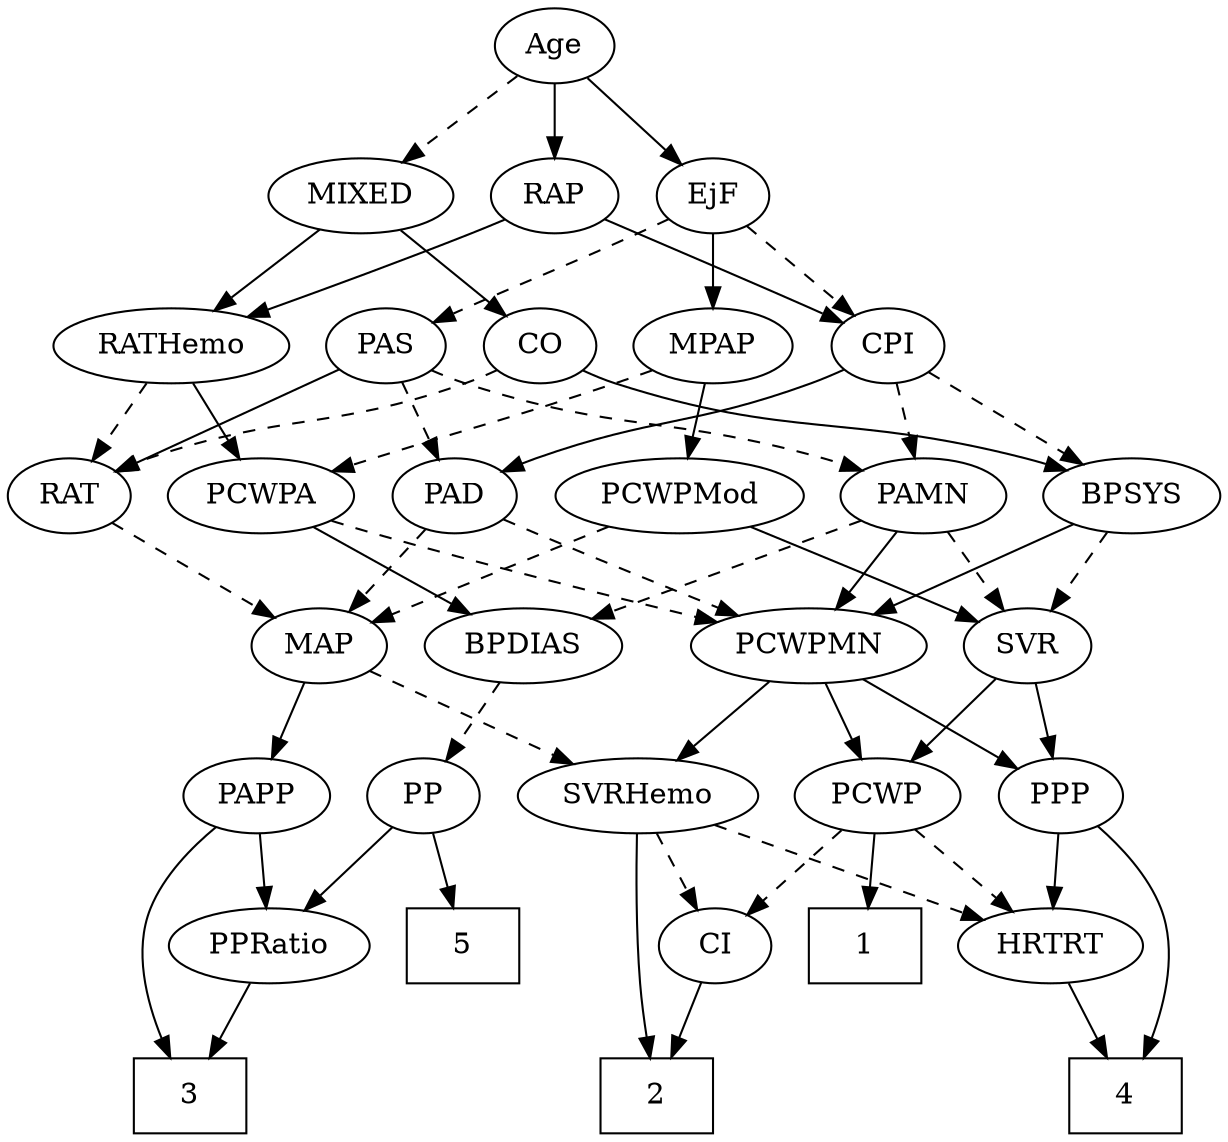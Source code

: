strict digraph {
	graph [bb="0,0,550.3,540"];
	node [label="\N"];
	1	[height=0.5,
		pos="146,90",
		shape=box,
		width=0.75];
	2	[height=0.5,
		pos="245,18",
		shape=box,
		width=0.75];
	3	[height=0.5,
		pos="448,18",
		shape=box,
		width=0.75];
	4	[height=0.5,
		pos="27,18",
		shape=box,
		width=0.75];
	5	[height=0.5,
		pos="329,90",
		shape=box,
		width=0.75];
	Age	[height=0.5,
		pos="308,522",
		width=0.75];
	EjF	[height=0.5,
		pos="235,450",
		width=0.75];
	Age -> EjF	[pos="e,249.75,465.14 293.23,506.83 282.84,496.87 268.76,483.37 257.04,472.14",
		style=solid];
	RAP	[height=0.5,
		pos="308,450",
		width=0.77632];
	Age -> RAP	[pos="e,308,468.1 308,503.7 308,495.98 308,486.71 308,478.11",
		style=solid];
	MIXED	[height=0.5,
		pos="394,450",
		width=1.1193];
	Age -> MIXED	[pos="e,375.38,466.16 324.58,507.5 336.74,497.61 353.5,483.96 367.51,472.56",
		style=dashed];
	MPAP	[height=0.5,
		pos="314,378",
		width=0.97491];
	EjF -> MPAP	[pos="e,297.06,394.01 250.61,435.17 261.7,425.34 276.83,411.93 289.53,400.69",
		style=solid];
	PAS	[height=0.5,
		pos="234,378",
		width=0.75];
	EjF -> PAS	[pos="e,234.24,396.1 234.75,431.7 234.64,423.98 234.51,414.71 234.39,406.11",
		style=dashed];
	CPI	[height=0.5,
		pos="162,378",
		width=0.75];
	EjF -> CPI	[pos="e,176.75,393.14 220.23,434.83 209.84,424.87 195.76,411.37 184.04,400.14",
		style=dashed];
	RATHemo	[height=0.5,
		pos="488,378",
		width=1.3721];
	RAP -> RATHemo	[pos="e,453.33,391.02 329.79,438.66 334.76,436.39 340.04,434.06 345,432 377.71,418.45 415.27,404.59 443.69,394.45",
		style=solid];
	RAP -> CPI	[pos="e,183.53,389.32 286.14,438.52 261.38,426.65 220.84,407.21 192.86,393.79",
		style=solid];
	CO	[height=0.5,
		pos="394,378",
		width=0.75];
	MIXED -> CO	[pos="e,394,396.1 394,431.7 394,423.98 394,414.71 394,406.11",
		style=solid];
	MIXED -> RATHemo	[pos="e,467.12,394.55 413.93,434.15 427,424.43 444.3,411.54 458.89,400.68",
		style=solid];
	PCWPMod	[height=0.5,
		pos="324,306",
		width=1.4443];
	MPAP -> PCWPMod	[pos="e,321.56,324.1 316.47,359.7 317.57,351.98 318.9,342.71 320.13,334.11",
		style=solid];
	PCWPA	[height=0.5,
		pos="436,306",
		width=1.1555];
	MPAP -> PCWPA	[pos="e,411.79,320.89 336.66,364 355.27,353.32 381.88,338.05 402.88,326",
		style=dashed];
	BPSYS	[height=0.5,
		pos="50,306",
		width=1.0471];
	SVR	[height=0.5,
		pos="89,234",
		width=0.77632];
	BPSYS -> SVR	[pos="e,79.824,251.47 59.242,288.41 63.905,280.04 69.662,269.71 74.865,260.37",
		style=dashed];
	PCWPMN	[height=0.5,
		pos="185,234",
		width=1.3902];
	BPSYS -> PCWPMN	[pos="e,157.61,249.2 74.761,292.16 95.459,281.43 125.26,265.97 148.67,253.84",
		style=solid];
	PAD	[height=0.5,
		pos="225,306",
		width=0.79437];
	PAD -> PCWPMN	[pos="e,194.79,252.12 215.72,288.76 211.01,280.53 205.18,270.32 199.87,261.02",
		style=dashed];
	MAP	[height=0.5,
		pos="400,234",
		width=0.84854];
	PAD -> MAP	[pos="e,375.96,245.43 247.4,294.69 252.5,292.42 257.92,290.08 263,288 305.57,270.6 317.27,269 360,252 362.19,251.13 364.44,250.22 366.7,\
249.29",
		style=dashed];
	CO -> BPSYS	[pos="e,78.037,318.23 373.48,366 368.53,363.72 363.17,361.54 358,360 245.76,326.61 210.68,352.07 97,324 93.98,323.25 90.885,322.38 87.794,\
321.44",
		style=solid];
	RAT	[height=0.5,
		pos="523,306",
		width=0.75827];
	CO -> RAT	[pos="e,502.66,318.04 414.44,365.91 435.76,354.34 469.4,336.09 493.58,322.97",
		style=dashed];
	PAS -> PAD	[pos="e,227.22,324.28 231.82,360.05 230.83,352.35 229.63,343.03 228.52,334.36",
		style=dashed];
	PAMN	[height=0.5,
		pos="142,306",
		width=1.011];
	PAS -> PAMN	[pos="e,161.13,321.56 216.7,363.83 203.34,353.68 184.62,339.43 169.26,327.74",
		style=dashed];
	PAS -> RAT	[pos="e,502.45,317.9 254.55,366.1 259.5,363.81 264.85,361.61 270,360 363.32,330.85 393.68,353.15 487,324 488.93,323.4 490.89,322.71 492.84,\
321.97",
		style=solid];
	PAMN -> SVR	[pos="e,100.86,250.67 129.71,288.76 122.99,279.89 114.54,268.74 107.09,258.89",
		style=dashed];
	PAMN -> PCWPMN	[pos="e,174.58,251.96 152.19,288.41 157.31,280.08 163.62,269.8 169.34,260.49",
		style=solid];
	BPDIAS	[height=0.5,
		pos="309,234",
		width=1.1735];
	PAMN -> BPDIAS	[pos="e,279.99,247.16 168.83,293.75 196.41,282.2 239.59,264.09 270.74,251.04",
		style=dashed];
	RATHemo -> RAT	[pos="e,514.85,323.31 496.47,360.05 500.62,351.77 505.69,341.62 510.29,332.42",
		style=dashed];
	RATHemo -> PCWPA	[pos="e,448.23,323.47 475.68,360.41 469.33,351.87 461.46,341.28 454.41,331.79",
		style=solid];
	CPI -> BPSYS	[pos="e,72.176,320.86 143,365.13 126.01,354.5 100.78,338.74 80.892,326.31",
		style=dashed];
	CPI -> PAD	[pos="e,211.22,322.31 175.36,362.15 183.77,352.82 194.78,340.57 204.3,330",
		style=solid];
	CPI -> PAMN	[pos="e,146.94,324.28 157.16,360.05 154.93,352.26 152.23,342.82 149.74,334.08",
		style=dashed];
	RAT -> MAP	[pos="e,421.27,247.1 502.96,293.6 483.22,282.36 452.8,265.05 430.14,252.15",
		style=dashed];
	PPP	[height=0.5,
		pos="60,162",
		width=0.75];
	SVR -> PPP	[pos="e,66.823,179.47 82.127,216.41 78.733,208.22 74.558,198.14 70.753,188.95",
		style=solid];
	PCWP	[height=0.5,
		pos="140,162",
		width=0.97491];
	SVR -> PCWP	[pos="e,128,179.47 100.32,217.46 106.67,208.74 114.75,197.65 121.96,187.76",
		style=solid];
	PCWPMod -> SVR	[pos="e,110.65,245.71 284.97,294.03 277.68,292.01 270.11,289.92 263,288 202.23,271.55 185.27,273.22 126,252 124.1,251.32 122.17,250.58 \
120.23,249.81",
		style=solid];
	PCWPMod -> MAP	[pos="e,384.28,249.48 341.63,288.76 352.1,279.12 365.51,266.77 376.83,256.34",
		style=dashed];
	PCWPA -> PCWPMN	[pos="e,225.05,244.83 404.54,294.17 398.1,292.05 391.35,289.9 385,288 334.24,272.83 275.57,257.55 234.97,247.32",
		style=dashed];
	PCWPA -> BPDIAS	[pos="e,333.73,248.63 411.21,291.34 391.63,280.54 364.11,265.38 342.56,253.5",
		style=solid];
	SVRHemo	[height=0.5,
		pos="243,162",
		width=1.3902];
	PCWPMN -> SVRHemo	[pos="e,229.35,179.47 198.75,216.41 205.97,207.69 214.96,196.85 222.94,187.21",
		style=solid];
	PCWPMN -> PPP	[pos="e,80.109,174.26 159.1,218.5 138.67,207.05 110.18,191.1 88.988,179.23",
		style=solid];
	PCWPMN -> PCWP	[pos="e,150.59,179.47 174.34,216.41 168.9,207.95 162.17,197.49 156.12,188.08",
		style=solid];
	SVRHemo -> 2	[pos="e,248.65,36.092 247.46,143.95 249.94,133.63 252.75,120.15 254,108 255.63,92.084 255.34,87.943 254,72 253.28,63.499 251.93,54.312 \
250.49,46.012",
		style=solid];
	CI	[height=0.5,
		pos="218,90",
		width=0.75];
	SVRHemo -> CI	[pos="e,224,107.79 236.95,144.05 234.09,136.06 230.62,126.33 227.43,117.4",
		style=dashed];
	HRTRT	[height=0.5,
		pos="61,90",
		width=1.1013];
	SVRHemo -> HRTRT	[pos="e,90.405,102.31 210.04,148.32 179.13,136.43 132.88,118.65 100.11,106.04",
		style=dashed];
	PP	[height=0.5,
		pos="338,162",
		width=0.75];
	BPDIAS -> PP	[pos="e,331.04,179.79 316.02,216.05 319.37,207.97 323.45,198.12 327.18,189.11",
		style=dashed];
	MAP -> SVRHemo	[pos="e,273.27,176.5 376.16,222.37 351.31,211.29 311.96,193.75 282.47,180.6",
		style=dashed];
	PAPP	[height=0.5,
		pos="415,162",
		width=0.88464];
	MAP -> PAPP	[pos="e,411.3,180.28 403.63,216.05 405.3,208.26 407.32,198.82 409.2,190.08",
		style=solid];
	PP -> 5	[pos="e,331.22,108.28 335.82,144.05 334.83,136.35 333.63,127.03 332.52,118.36",
		style=solid];
	PPRatio	[height=0.5,
		pos="414,90",
		width=1.1013];
	PP -> PPRatio	[pos="e,397.32,106.36 353.38,146.83 363.84,137.2 377.9,124.25 389.84,113.25",
		style=solid];
	PPP -> 4	[pos="e,18.862,36.268 42.735,147.79 31.629,138.14 18.163,123.98 12,108 4.2839,87.985 9.1093,63.927 15.27,45.872",
		style=solid];
	PPP -> HRTRT	[pos="e,60.756,108.1 60.247,143.7 60.357,135.98 60.49,126.71 60.613,118.11",
		style=solid];
	PPRatio -> 3	[pos="e,439.61,36.275 422.23,72.055 426.1,64.091 430.8,54.411 435.12,45.51",
		style=solid];
	PCWP -> 1	[pos="e,144.53,108.1 141.48,143.7 142.14,135.98 142.94,126.71 143.68,118.11",
		style=solid];
	PCWP -> CI	[pos="e,202.43,104.97 156.92,145.81 168.02,135.85 182.68,122.7 194.86,111.77",
		style=dashed];
	PCWP -> HRTRT	[pos="e,78.276,106.31 123.25,146.15 112.4,136.54 98.075,123.85 85.905,113.07",
		style=dashed];
	CI -> 2	[pos="e,238.27,36.447 224.4,72.411 227.44,64.539 231.14,54.929 234.57,46.042",
		style=solid];
	PAPP -> 3	[pos="e,456.14,36.268 433.24,146.94 444.15,137.32 457.02,123.52 463,108 470.72,87.985 465.89,63.927 459.73,45.872",
		style=solid];
	PAPP -> PPRatio	[pos="e,414.24,108.1 414.75,143.7 414.64,135.98 414.51,126.71 414.39,118.11",
		style=solid];
	HRTRT -> 4	[pos="e,35.391,36.275 52.77,72.055 48.902,64.091 44.2,54.411 39.876,45.51",
		style=solid];
}
